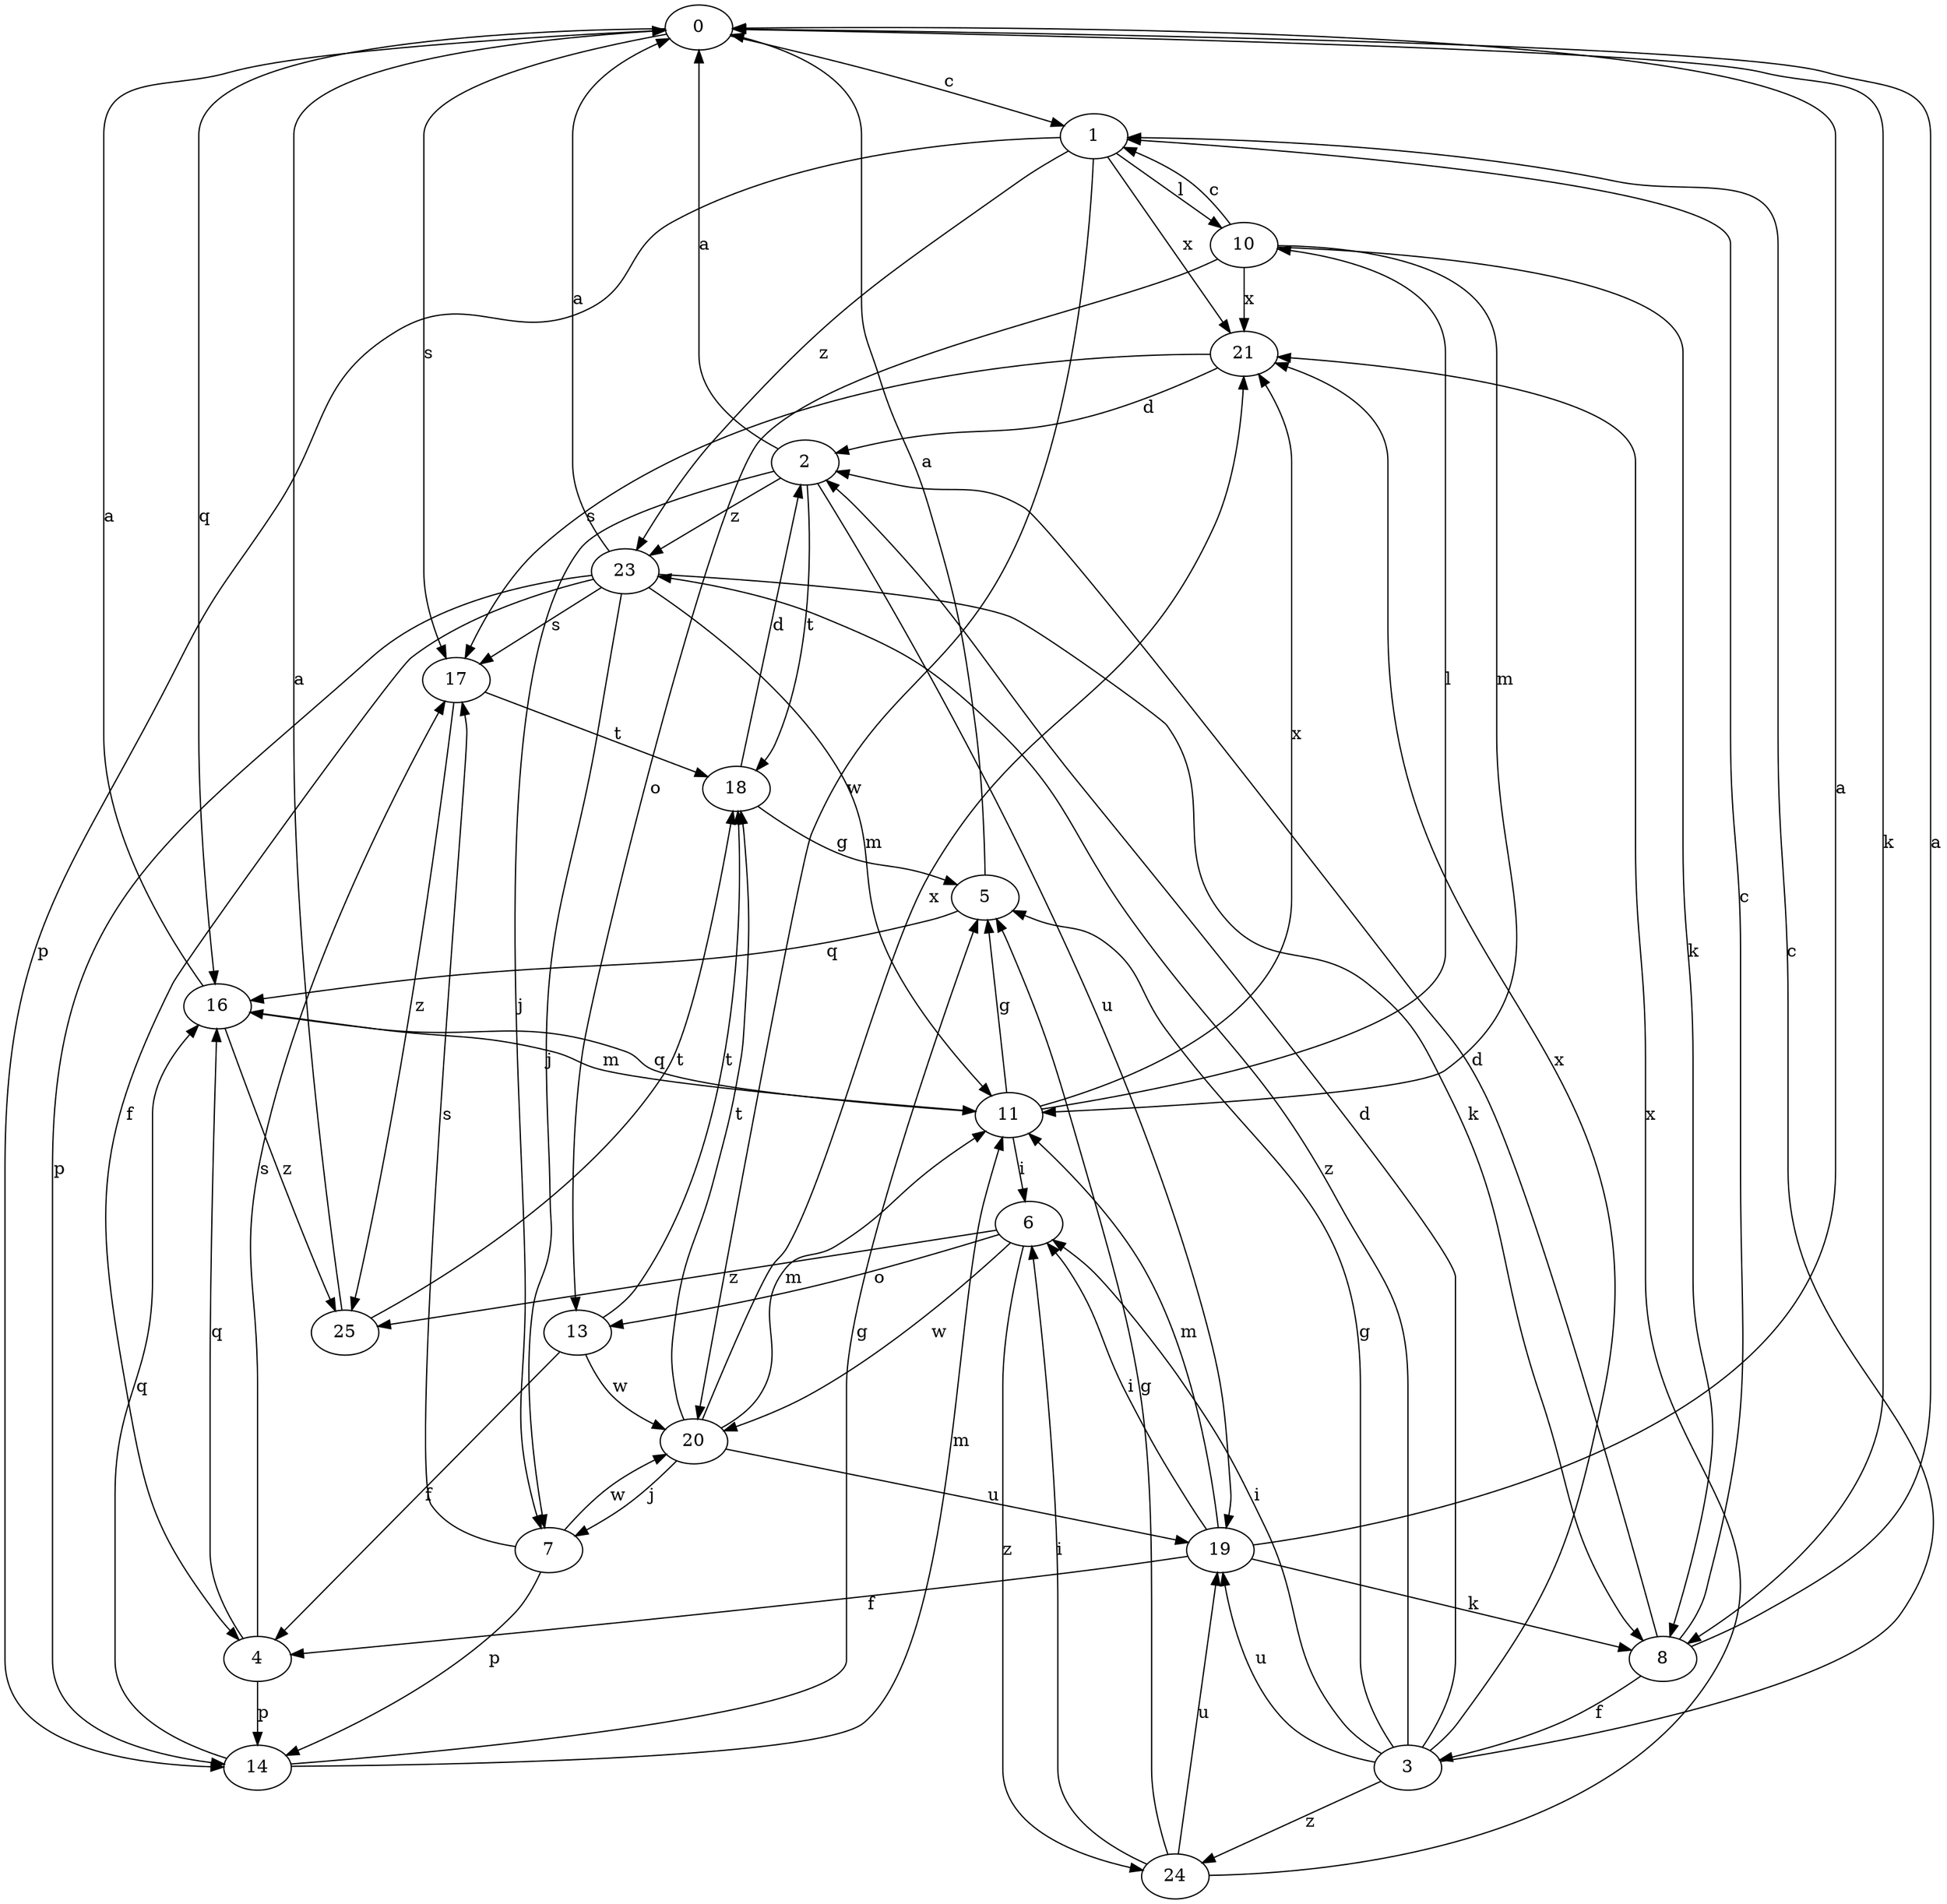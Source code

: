 strict digraph  {
0;
1;
2;
3;
4;
5;
6;
7;
8;
10;
11;
13;
14;
16;
17;
18;
19;
20;
21;
23;
24;
25;
0 -> 1  [label=c];
0 -> 8  [label=k];
0 -> 16  [label=q];
0 -> 17  [label=s];
1 -> 10  [label=l];
1 -> 14  [label=p];
1 -> 20  [label=w];
1 -> 21  [label=x];
1 -> 23  [label=z];
2 -> 0  [label=a];
2 -> 7  [label=j];
2 -> 18  [label=t];
2 -> 19  [label=u];
2 -> 23  [label=z];
3 -> 1  [label=c];
3 -> 2  [label=d];
3 -> 5  [label=g];
3 -> 6  [label=i];
3 -> 19  [label=u];
3 -> 21  [label=x];
3 -> 23  [label=z];
3 -> 24  [label=z];
4 -> 14  [label=p];
4 -> 16  [label=q];
4 -> 17  [label=s];
5 -> 0  [label=a];
5 -> 16  [label=q];
6 -> 13  [label=o];
6 -> 20  [label=w];
6 -> 24  [label=z];
6 -> 25  [label=z];
7 -> 14  [label=p];
7 -> 17  [label=s];
7 -> 20  [label=w];
8 -> 0  [label=a];
8 -> 1  [label=c];
8 -> 2  [label=d];
8 -> 3  [label=f];
10 -> 1  [label=c];
10 -> 8  [label=k];
10 -> 11  [label=m];
10 -> 13  [label=o];
10 -> 21  [label=x];
11 -> 5  [label=g];
11 -> 6  [label=i];
11 -> 10  [label=l];
11 -> 16  [label=q];
11 -> 21  [label=x];
13 -> 4  [label=f];
13 -> 18  [label=t];
13 -> 20  [label=w];
14 -> 5  [label=g];
14 -> 11  [label=m];
14 -> 16  [label=q];
16 -> 0  [label=a];
16 -> 11  [label=m];
16 -> 25  [label=z];
17 -> 18  [label=t];
17 -> 25  [label=z];
18 -> 2  [label=d];
18 -> 5  [label=g];
19 -> 0  [label=a];
19 -> 4  [label=f];
19 -> 6  [label=i];
19 -> 8  [label=k];
19 -> 11  [label=m];
20 -> 7  [label=j];
20 -> 11  [label=m];
20 -> 18  [label=t];
20 -> 19  [label=u];
20 -> 21  [label=x];
21 -> 2  [label=d];
21 -> 17  [label=s];
23 -> 0  [label=a];
23 -> 4  [label=f];
23 -> 7  [label=j];
23 -> 8  [label=k];
23 -> 11  [label=m];
23 -> 14  [label=p];
23 -> 17  [label=s];
24 -> 5  [label=g];
24 -> 6  [label=i];
24 -> 19  [label=u];
24 -> 21  [label=x];
25 -> 0  [label=a];
25 -> 18  [label=t];
}
